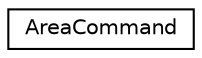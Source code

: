 digraph G
{
  edge [fontname="Helvetica",fontsize="10",labelfontname="Helvetica",labelfontsize="10"];
  node [fontname="Helvetica",fontsize="10",shape=record];
  rankdir="LR";
  Node1 [label="AreaCommand",height=0.2,width=0.4,color="black", fillcolor="white", style="filled",URL="$class_area_command.html"];
}
